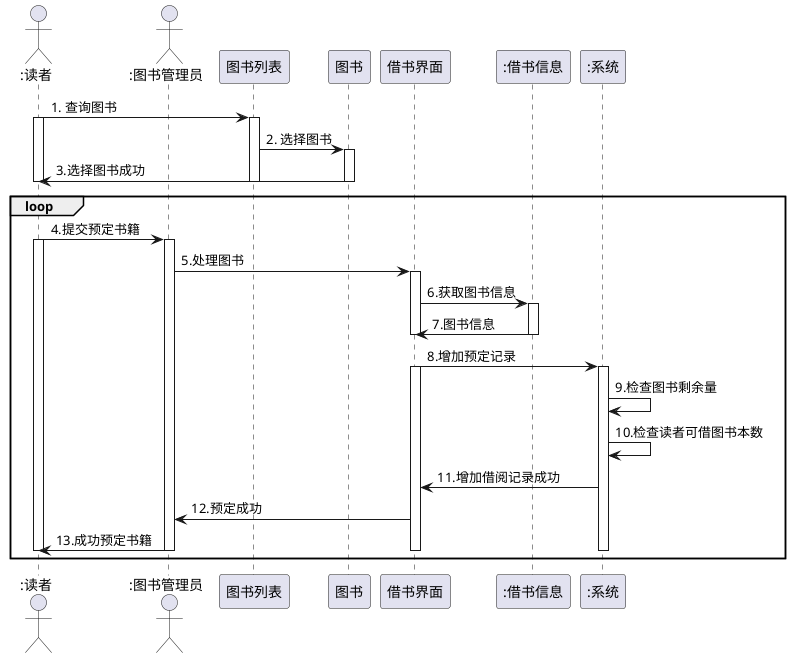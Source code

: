 @startuml

actor ":读者"
actor ":图书管理员"
":读者"->"图书列表" :1. 查询图书
activate "图书列表"
activate ":读者"
"图书列表"->"图书" :2. 选择图书
activate "图书"
"图书"->":读者" : 3.选择图书成功
deactivate "图书"
deactivate "图书列表"
deactivate ":读者"
loop

":读者"->":图书管理员" :4.提交预定书籍
activate ":读者"
activate ":图书管理员"
":图书管理员" ->"借书界面" :5.处理图书
activate "借书界面"

"借书界面"->":借书信息" :6.获取图书信息
activate ":借书信息"
":借书信息"->"借书界面" :7.图书信息
deactivate ":借书信息"
deactivate "借书界面"

":系统"<-"借书界面" :8.增加预定记录
activate "借书界面"
activate ":系统"

":系统" -> ":系统" : 9.检查图书剩余量
":系统" -> ":系统" : 10.检查读者可借图书本数
":系统"-> "借书界面" : 11.增加借阅记录成功
"借书界面" ->":图书管理员" :12.预定成功
":图书管理员"->":读者" :13.成功预定书籍
deactivate ":系统"
deactivate "借书界面"
deactivate ":读者"
deactivate ":图书管理员"
end




@enduml